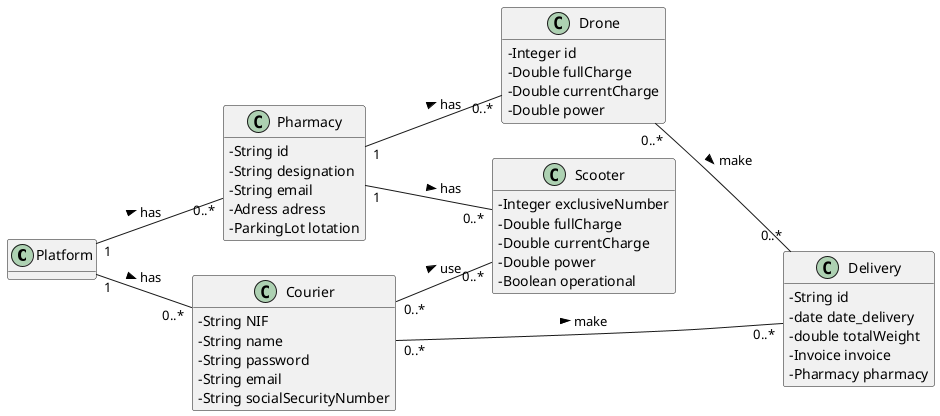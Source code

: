 @startuml
skinparam classAttributeIconSize 0
hide methods
left to right direction


class Platform{

}

class Delivery {
  -String id
  -date date_delivery 
  -double totalWeight
  -Invoice invoice
  -Pharmacy pharmacy
  
}

class Pharmacy {
  -String id
  -String designation
  -String email
  -Adress adress
  -ParkingLot lotation
}

class Courier{
-String NIF
-String name
-String password
-String email
-String socialSecurityNumber
}

class Scooter{
-Integer exclusiveNumber
-Double fullCharge
-Double currentCharge
-Double power
-Boolean operational
}

class Drone{
-Integer id
-Double fullCharge
-Double currentCharge
-Double power
}

Platform"1" -- "0..*"Pharmacy : has >
Platform"1" -- "0..*"Courier : has >

Pharmacy"1" -- "0..*"Scooter : has >
Pharmacy"1" -- "0..*"Drone : has >

Courier"0..*" -- "0..*" Delivery : make >
Courier"0..*" -- "0..*" Scooter : use >

Drone"0..*" -- "0..*" Delivery : make >

@enduml
